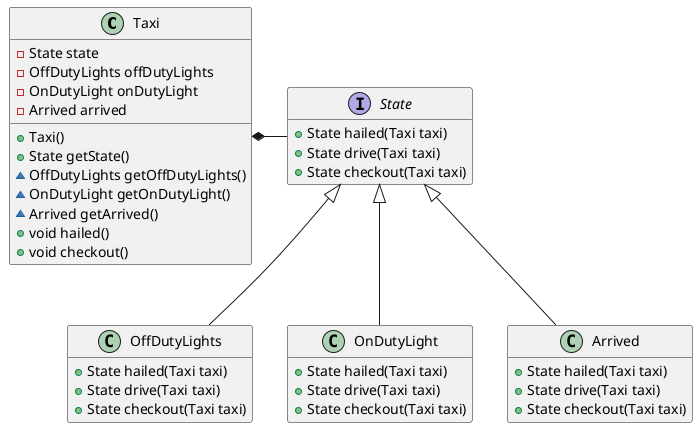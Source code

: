 @startuml example
hide empty members


class Taxi{
    - State state
    - OffDutyLights offDutyLights
    - OnDutyLight onDutyLight
    - Arrived arrived

    + Taxi()
    + State getState()
    ~ OffDutyLights getOffDutyLights()
    ~ OnDutyLight getOnDutyLight()
    ~ Arrived getArrived()
    + void hailed()
    + void checkout()
}

interface State{
    + State hailed(Taxi taxi)
    + State drive(Taxi taxi)
    + State checkout(Taxi taxi)
}

class OffDutyLights{
    + State hailed(Taxi taxi)
    + State drive(Taxi taxi)
    + State checkout(Taxi taxi)
}

class OnDutyLight{
    + State hailed(Taxi taxi)
    + State drive(Taxi taxi)
    + State checkout(Taxi taxi)
}

class Arrived{
    + State hailed(Taxi taxi)
    + State drive(Taxi taxi)
    + State checkout(Taxi taxi)
}

Taxi *-right- State
State <|-- OffDutyLights
State <|-- OnDutyLight
State <|-- Arrived

@enduml

